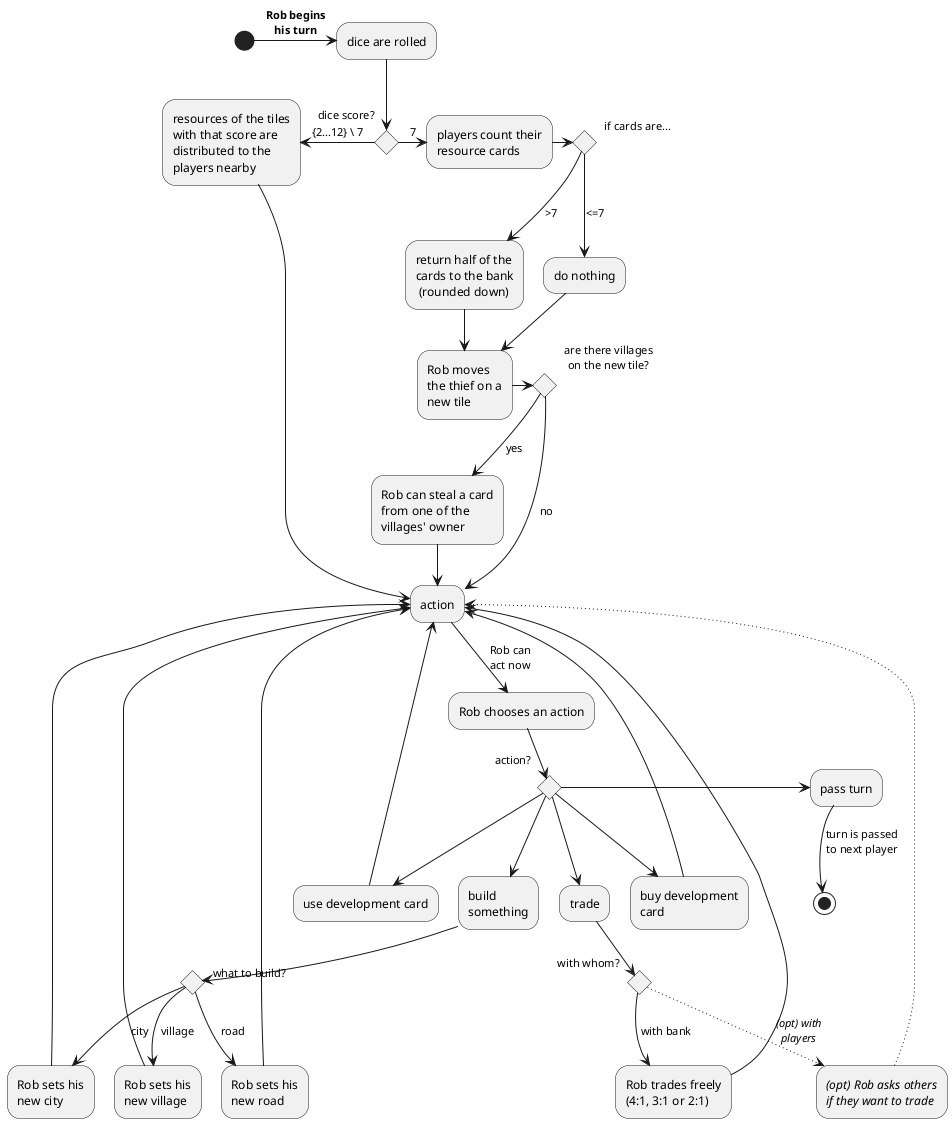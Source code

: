 @startuml

(*)  -> [<b>Rob begins\n<b>his turn] "dice are rolled"
if dice score? then
    -left-> [{2...12} \ 7] "resources of the tiles\nwith that score are
                        distributed to the\nplayers nearby" as diceAll
    else

    -right-> [7] players count their\nresource cards
    -right-> if "if cards are..."
        --> [>7] return half of the\ncards to the bank\n (rounded down)
        --> "Rob moves\nthe thief on a\nnew tile" as moveThief
        else
        --> [<=7] do nothing
        --> moveThief
    endif

    -right-> if are there villages\non the new tile?
        --> [yes] Rob can steal a card\nfrom one of the\nvillages' owner
        --> action
        else
        --> [no] action


endif

diceAll --> "An action popup\nis shown to Rob" as action
action --> [Rob can\nact now] "Rob chooses an action"

if action? then
    --> build\nsomething
    if "what to build?"
        --> [village] Rob sets his\nnew village
        --> action
        else
        --> [road] Rob sets his\nnew road
        --> action
        else
        --> [city] Rob sets his\nnew city
        --> action
    endif

    else
    --> trade
    if "with whom?"
        --> [with bank] Rob trades freely\n(4:1, 3:1 or 2:1)
/'        if "has port?"
            --> [no] "4:1 trading"
            --> action
            else
            --> [normal\nport] "3:1 trading"
            --> action
            else
            --> [specific\nport] "2:1 trading"
            --> action
        endif'/
        --> action

        else
        ..> [<i>(opt) with\n<i>players] "<i>(opt) Rob asks others
                                   <i>if they want to trade"
        ..> action
    endif

    else
    --> buy development\ncard
    --> action
    else
    --> use development card
    --> action
    else
    -right-> "pass turn"
    --> [turn is passed\nto next player] (*)
@enduml